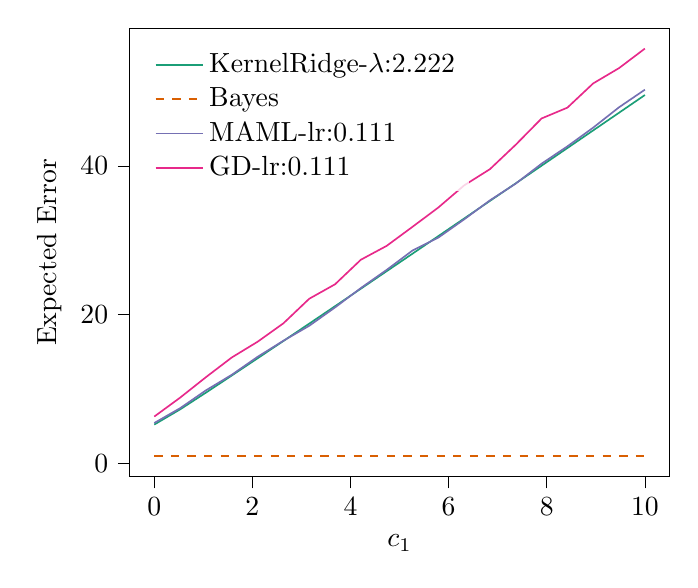 % This file was created with tikzplotlib v0.10.1.
\begin{tikzpicture}

\definecolor{chocolate217952}{RGB}{217,95,2}
\definecolor{darkcyan27158119}{RGB}{27,158,119}
\definecolor{darkgray176}{RGB}{176,176,176}
\definecolor{deeppink23141138}{RGB}{231,41,138}
\definecolor{lightslategray117112179}{RGB}{117,112,179}

\begin{axis}[
legend cell align={left},
legend style={
  fill opacity=0.8,
  draw opacity=1,
  text opacity=1,
  at={(0.03,0.97)},
  anchor=north west,
  draw=none
},
tick align=outside,
tick pos=left,
x grid style={darkgray176},
xlabel={\(\displaystyle c_{1}\)},
xmin=-0.499, xmax=10.5,
xtick style={color=black},
y grid style={darkgray176},
ylabel={Expected Error},
ymin=-1.738, ymax=58.506,
ytick style={color=black}
]
\addplot [semithick, darkcyan27158119]
table {%
0.001 5.245
0.527 7.283
1.054 9.538
1.58 11.832
2.106 14.147
2.632 16.474
3.159 18.81
3.685 21.153
4.211 23.501
4.737 25.854
5.264 28.211
5.79 30.571
6.316 32.934
6.842 35.299
7.369 37.666
7.895 40.035
8.421 42.406
8.947 44.778
9.474 47.152
10 49.527
};
\addlegendentry{KernelRidge-$\lambda$:2.222}
\addplot [semithick, chocolate217952, dashed]
table {%
0.001 1.001
0.527 1.001
1.054 1.001
1.58 1.001
2.106 1.001
2.632 1.001
3.159 1.001
3.685 1.001
4.211 1.001
4.737 1.001
5.264 1.001
5.79 1.001
6.316 1.001
6.842 1.001
7.369 1.001
7.895 1.001
8.421 1.001
8.947 1.001
9.474 1.001
10 1.001
};
\addlegendentry{Bayes}
\addplot [semithick, lightslategray117112179]
table {%
0.001 5.46
0.527 7.445
1.054 9.848
1.58 11.934
2.106 14.349
2.632 16.51
3.159 18.521
3.685 20.984
4.211 23.594
4.737 26.033
5.264 28.64
5.79 30.367
6.316 32.815
6.842 35.38
7.369 37.63
7.895 40.306
8.421 42.636
8.947 45.149
9.474 47.886
10 50.247
};
\addlegendentry{MAML-lr:0.111}
\addplot [semithick, deeppink23141138]
table {%
0.001 6.323
0.527 8.861
1.054 11.617
1.58 14.261
2.106 16.374
2.632 18.848
3.159 22.153
3.685 24.097
4.211 27.395
4.737 29.259
5.264 31.82
5.79 34.412
6.316 37.384
6.842 39.568
7.369 42.858
7.895 46.381
8.421 47.834
8.947 51.092
9.474 53.149
10 55.768
};
\addlegendentry{GD-lr:0.111}
\end{axis}

\end{tikzpicture}
